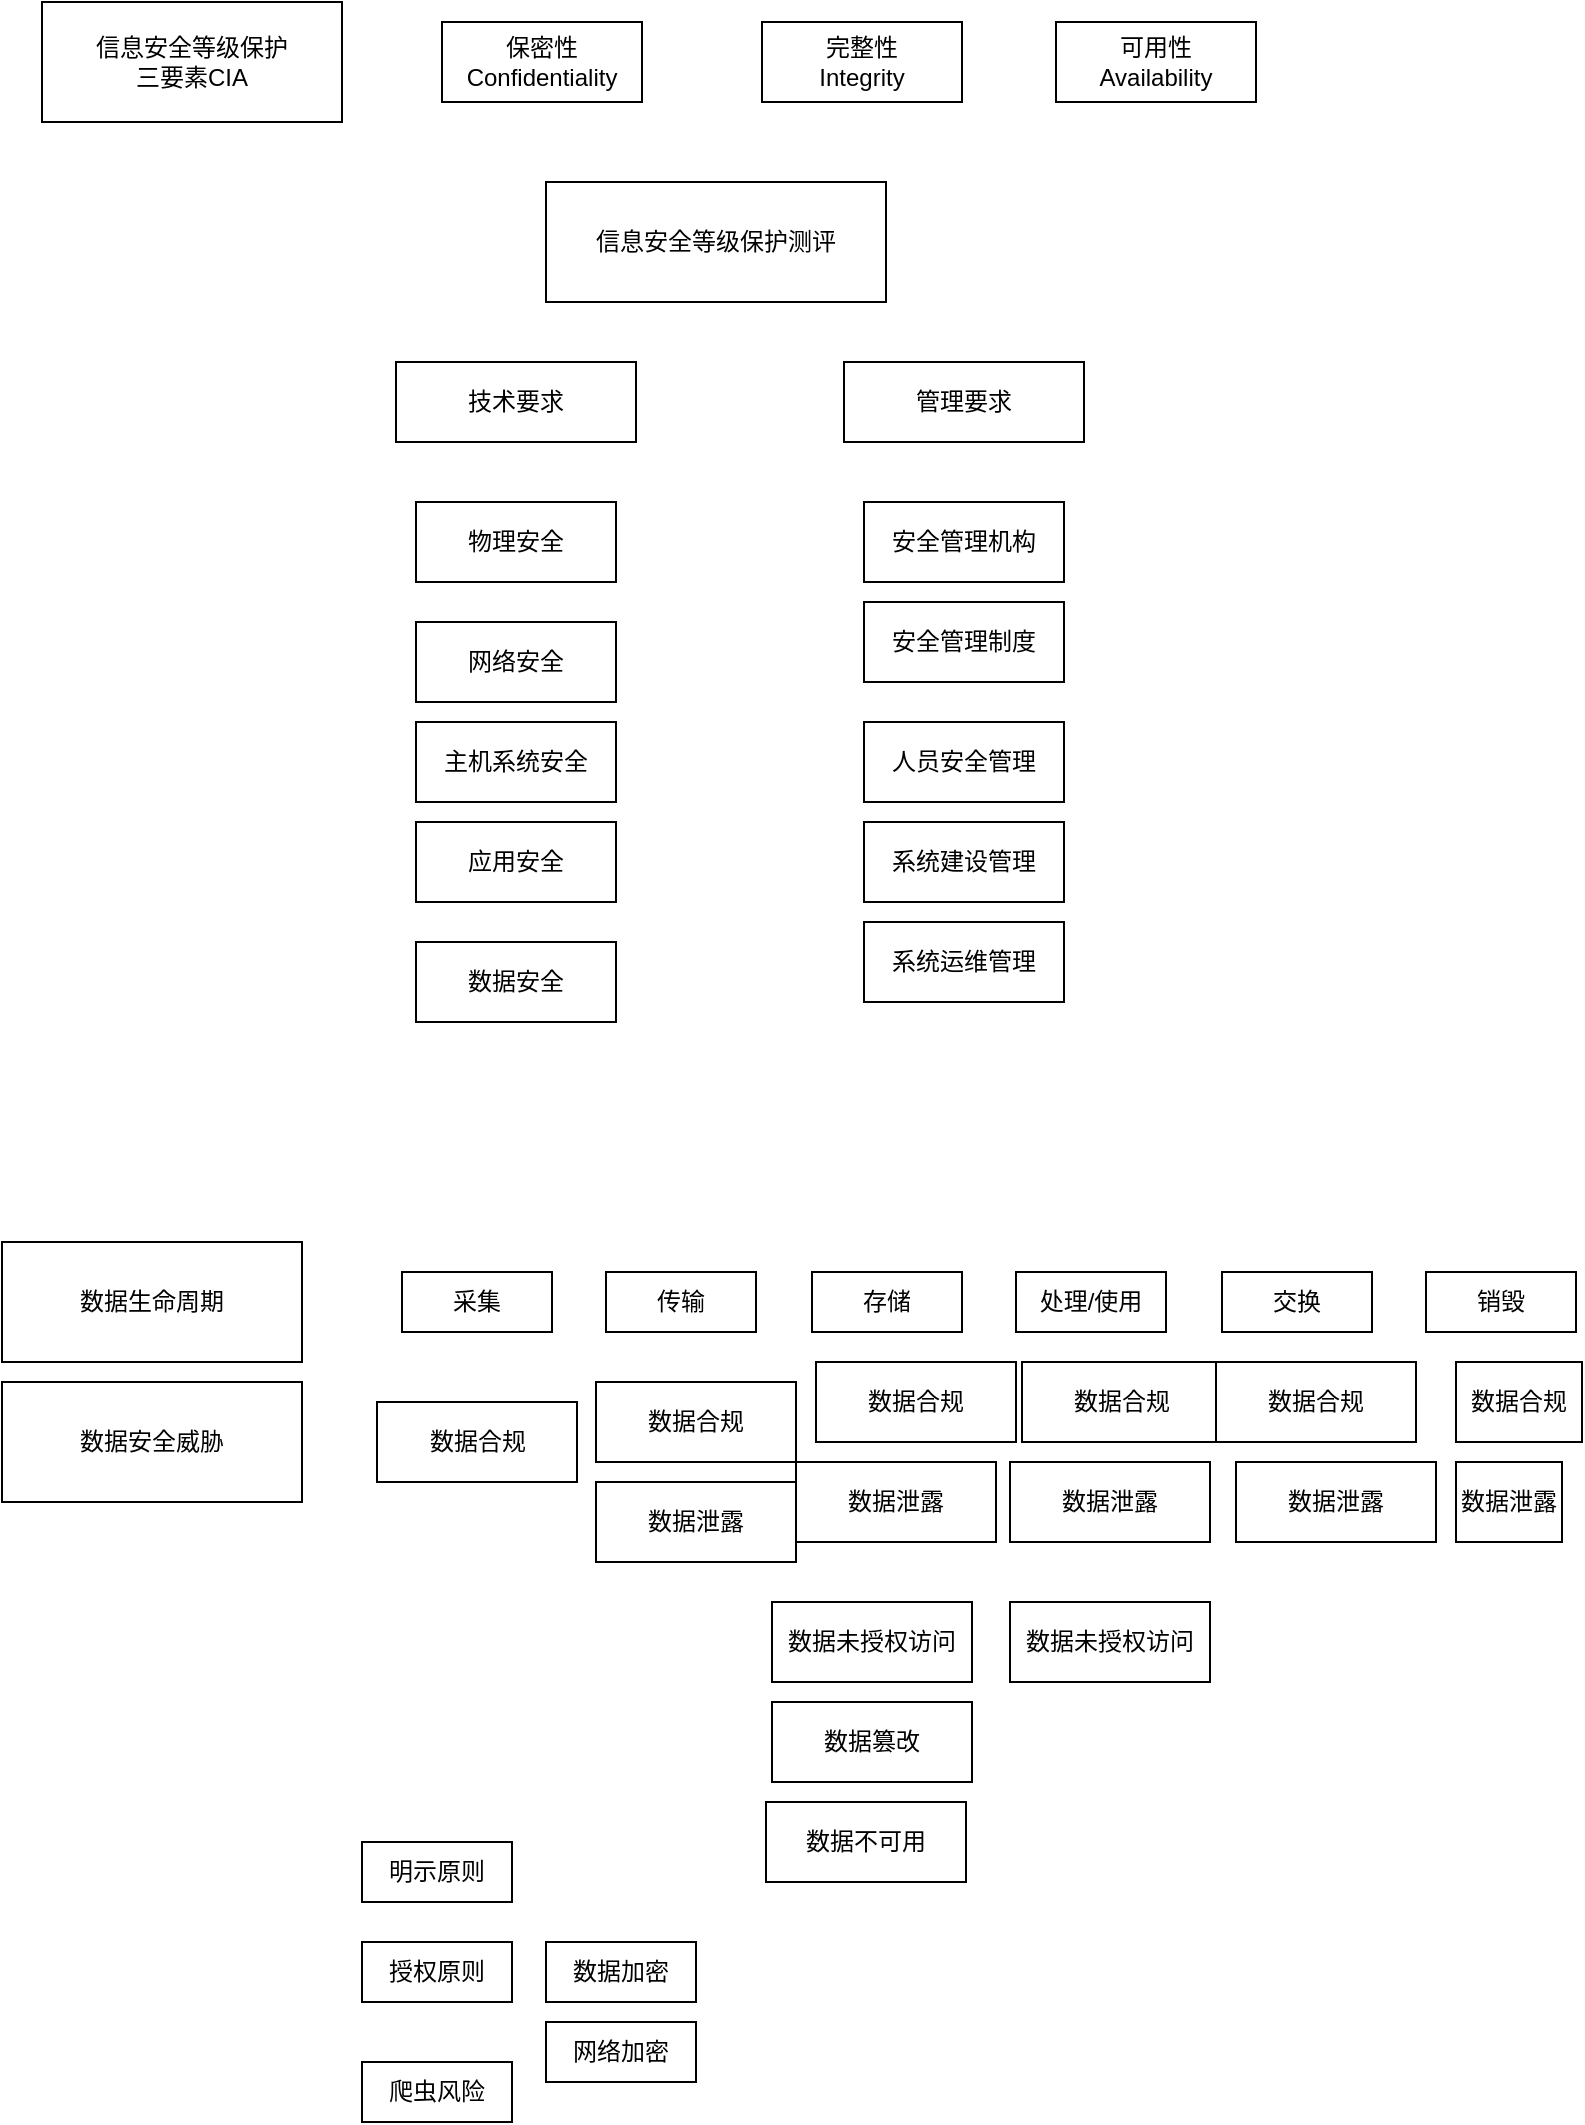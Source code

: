 <mxfile version="16.2.4" type="github">
  <diagram id="-JOhpaFIr6ul0aW_N_dZ" name="第 1 页">
    <mxGraphModel dx="1038" dy="579" grid="1" gridSize="10" guides="1" tooltips="1" connect="1" arrows="1" fold="1" page="1" pageScale="1" pageWidth="827" pageHeight="1169" math="0" shadow="0">
      <root>
        <mxCell id="0" />
        <mxCell id="1" parent="0" />
        <mxCell id="Qo1XsZpEyyAop7OG32ix-1" value="数据生命周期" style="rounded=0;whiteSpace=wrap;html=1;" parent="1" vertex="1">
          <mxGeometry x="20" y="650" width="150" height="60" as="geometry" />
        </mxCell>
        <mxCell id="Qo1XsZpEyyAop7OG32ix-2" value="采集" style="rounded=0;whiteSpace=wrap;html=1;" parent="1" vertex="1">
          <mxGeometry x="220" y="665" width="75" height="30" as="geometry" />
        </mxCell>
        <mxCell id="Qo1XsZpEyyAop7OG32ix-3" value="传输" style="rounded=0;whiteSpace=wrap;html=1;" parent="1" vertex="1">
          <mxGeometry x="322" y="665" width="75" height="30" as="geometry" />
        </mxCell>
        <mxCell id="Qo1XsZpEyyAop7OG32ix-4" value="存储" style="rounded=0;whiteSpace=wrap;html=1;" parent="1" vertex="1">
          <mxGeometry x="425" y="665" width="75" height="30" as="geometry" />
        </mxCell>
        <mxCell id="Qo1XsZpEyyAop7OG32ix-5" value="处理/使用" style="rounded=0;whiteSpace=wrap;html=1;" parent="1" vertex="1">
          <mxGeometry x="527" y="665" width="75" height="30" as="geometry" />
        </mxCell>
        <mxCell id="Qo1XsZpEyyAop7OG32ix-6" value="交换" style="rounded=0;whiteSpace=wrap;html=1;" parent="1" vertex="1">
          <mxGeometry x="630" y="665" width="75" height="30" as="geometry" />
        </mxCell>
        <mxCell id="Qo1XsZpEyyAop7OG32ix-7" value="销毁" style="rounded=0;whiteSpace=wrap;html=1;" parent="1" vertex="1">
          <mxGeometry x="732" y="665" width="75" height="30" as="geometry" />
        </mxCell>
        <mxCell id="Qo1XsZpEyyAop7OG32ix-8" value="信息安全等级保护&lt;br&gt;三要素CIA" style="rounded=0;whiteSpace=wrap;html=1;" parent="1" vertex="1">
          <mxGeometry x="40" y="30" width="150" height="60" as="geometry" />
        </mxCell>
        <mxCell id="Qo1XsZpEyyAop7OG32ix-9" value="保密性&lt;br&gt;Confidentiality" style="rounded=0;whiteSpace=wrap;html=1;" parent="1" vertex="1">
          <mxGeometry x="240" y="40" width="100" height="40" as="geometry" />
        </mxCell>
        <mxCell id="Qo1XsZpEyyAop7OG32ix-10" value="完整性&lt;br&gt;Integrity" style="rounded=0;whiteSpace=wrap;html=1;" parent="1" vertex="1">
          <mxGeometry x="400" y="40" width="100" height="40" as="geometry" />
        </mxCell>
        <mxCell id="Qo1XsZpEyyAop7OG32ix-11" value="可用性&lt;br&gt;Availability" style="rounded=0;whiteSpace=wrap;html=1;" parent="1" vertex="1">
          <mxGeometry x="547" y="40" width="100" height="40" as="geometry" />
        </mxCell>
        <mxCell id="BcR8lCa2Gur--fkkyS4Y-1" value="数据安全威胁" style="rounded=0;whiteSpace=wrap;html=1;" vertex="1" parent="1">
          <mxGeometry x="20" y="720" width="150" height="60" as="geometry" />
        </mxCell>
        <mxCell id="BcR8lCa2Gur--fkkyS4Y-2" value="数据合规" style="rounded=0;whiteSpace=wrap;html=1;" vertex="1" parent="1">
          <mxGeometry x="207.5" y="730" width="100" height="40" as="geometry" />
        </mxCell>
        <mxCell id="BcR8lCa2Gur--fkkyS4Y-3" value="数据不可用" style="rounded=0;whiteSpace=wrap;html=1;" vertex="1" parent="1">
          <mxGeometry x="402" y="930" width="100" height="40" as="geometry" />
        </mxCell>
        <mxCell id="BcR8lCa2Gur--fkkyS4Y-4" value="数据未授权访问" style="rounded=0;whiteSpace=wrap;html=1;" vertex="1" parent="1">
          <mxGeometry x="405" y="830" width="100" height="40" as="geometry" />
        </mxCell>
        <mxCell id="BcR8lCa2Gur--fkkyS4Y-5" value="数据泄露" style="rounded=0;whiteSpace=wrap;html=1;" vertex="1" parent="1">
          <mxGeometry x="317" y="770" width="100" height="40" as="geometry" />
        </mxCell>
        <mxCell id="BcR8lCa2Gur--fkkyS4Y-6" value="数据篡改" style="rounded=0;whiteSpace=wrap;html=1;" vertex="1" parent="1">
          <mxGeometry x="405" y="880" width="100" height="40" as="geometry" />
        </mxCell>
        <mxCell id="BcR8lCa2Gur--fkkyS4Y-14" value="数据泄露" style="rounded=0;whiteSpace=wrap;html=1;" vertex="1" parent="1">
          <mxGeometry x="417" y="760" width="100" height="40" as="geometry" />
        </mxCell>
        <mxCell id="BcR8lCa2Gur--fkkyS4Y-15" value="数据泄露" style="rounded=0;whiteSpace=wrap;html=1;" vertex="1" parent="1">
          <mxGeometry x="524" y="760" width="100" height="40" as="geometry" />
        </mxCell>
        <mxCell id="BcR8lCa2Gur--fkkyS4Y-16" value="数据未授权访问" style="rounded=0;whiteSpace=wrap;html=1;" vertex="1" parent="1">
          <mxGeometry x="524" y="830" width="100" height="40" as="geometry" />
        </mxCell>
        <mxCell id="BcR8lCa2Gur--fkkyS4Y-17" value="数据泄露" style="rounded=0;whiteSpace=wrap;html=1;" vertex="1" parent="1">
          <mxGeometry x="637" y="760" width="100" height="40" as="geometry" />
        </mxCell>
        <mxCell id="BcR8lCa2Gur--fkkyS4Y-18" value="数据泄露" style="rounded=0;whiteSpace=wrap;html=1;" vertex="1" parent="1">
          <mxGeometry x="747" y="760" width="53" height="40" as="geometry" />
        </mxCell>
        <mxCell id="BcR8lCa2Gur--fkkyS4Y-19" value="数据合规" style="rounded=0;whiteSpace=wrap;html=1;" vertex="1" parent="1">
          <mxGeometry x="317" y="720" width="100" height="40" as="geometry" />
        </mxCell>
        <mxCell id="BcR8lCa2Gur--fkkyS4Y-20" value="数据合规" style="rounded=0;whiteSpace=wrap;html=1;" vertex="1" parent="1">
          <mxGeometry x="427" y="710" width="100" height="40" as="geometry" />
        </mxCell>
        <mxCell id="BcR8lCa2Gur--fkkyS4Y-21" value="数据合规" style="rounded=0;whiteSpace=wrap;html=1;" vertex="1" parent="1">
          <mxGeometry x="530" y="710" width="100" height="40" as="geometry" />
        </mxCell>
        <mxCell id="BcR8lCa2Gur--fkkyS4Y-22" value="数据合规" style="rounded=0;whiteSpace=wrap;html=1;" vertex="1" parent="1">
          <mxGeometry x="627" y="710" width="100" height="40" as="geometry" />
        </mxCell>
        <mxCell id="BcR8lCa2Gur--fkkyS4Y-23" value="数据合规" style="rounded=0;whiteSpace=wrap;html=1;" vertex="1" parent="1">
          <mxGeometry x="747" y="710" width="63" height="40" as="geometry" />
        </mxCell>
        <mxCell id="BcR8lCa2Gur--fkkyS4Y-24" value="信息安全等级保护测评" style="rounded=0;whiteSpace=wrap;html=1;" vertex="1" parent="1">
          <mxGeometry x="292" y="120" width="170" height="60" as="geometry" />
        </mxCell>
        <mxCell id="BcR8lCa2Gur--fkkyS4Y-25" value="技术要求" style="rounded=0;whiteSpace=wrap;html=1;" vertex="1" parent="1">
          <mxGeometry x="217" y="210" width="120" height="40" as="geometry" />
        </mxCell>
        <mxCell id="BcR8lCa2Gur--fkkyS4Y-26" value="管理要求" style="rounded=0;whiteSpace=wrap;html=1;" vertex="1" parent="1">
          <mxGeometry x="441" y="210" width="120" height="40" as="geometry" />
        </mxCell>
        <mxCell id="BcR8lCa2Gur--fkkyS4Y-27" value="物理安全" style="rounded=0;whiteSpace=wrap;html=1;" vertex="1" parent="1">
          <mxGeometry x="227" y="280" width="100" height="40" as="geometry" />
        </mxCell>
        <mxCell id="BcR8lCa2Gur--fkkyS4Y-28" value="网络安全" style="rounded=0;whiteSpace=wrap;html=1;" vertex="1" parent="1">
          <mxGeometry x="227" y="340" width="100" height="40" as="geometry" />
        </mxCell>
        <mxCell id="BcR8lCa2Gur--fkkyS4Y-29" value="主机系统安全" style="rounded=0;whiteSpace=wrap;html=1;" vertex="1" parent="1">
          <mxGeometry x="227" y="390" width="100" height="40" as="geometry" />
        </mxCell>
        <mxCell id="BcR8lCa2Gur--fkkyS4Y-30" value="应用安全" style="rounded=0;whiteSpace=wrap;html=1;" vertex="1" parent="1">
          <mxGeometry x="227" y="440" width="100" height="40" as="geometry" />
        </mxCell>
        <mxCell id="BcR8lCa2Gur--fkkyS4Y-31" value="数据安全" style="rounded=0;whiteSpace=wrap;html=1;" vertex="1" parent="1">
          <mxGeometry x="227" y="500" width="100" height="40" as="geometry" />
        </mxCell>
        <mxCell id="BcR8lCa2Gur--fkkyS4Y-32" value="安全管理机构" style="rounded=0;whiteSpace=wrap;html=1;" vertex="1" parent="1">
          <mxGeometry x="451" y="280" width="100" height="40" as="geometry" />
        </mxCell>
        <mxCell id="BcR8lCa2Gur--fkkyS4Y-33" value="安全管理制度" style="rounded=0;whiteSpace=wrap;html=1;" vertex="1" parent="1">
          <mxGeometry x="451" y="330" width="100" height="40" as="geometry" />
        </mxCell>
        <mxCell id="BcR8lCa2Gur--fkkyS4Y-34" value="人员安全管理" style="rounded=0;whiteSpace=wrap;html=1;" vertex="1" parent="1">
          <mxGeometry x="451" y="390" width="100" height="40" as="geometry" />
        </mxCell>
        <mxCell id="BcR8lCa2Gur--fkkyS4Y-35" value="系统建设管理" style="rounded=0;whiteSpace=wrap;html=1;" vertex="1" parent="1">
          <mxGeometry x="451" y="440" width="100" height="40" as="geometry" />
        </mxCell>
        <mxCell id="BcR8lCa2Gur--fkkyS4Y-36" value="系统运维管理" style="rounded=0;whiteSpace=wrap;html=1;" vertex="1" parent="1">
          <mxGeometry x="451" y="490" width="100" height="40" as="geometry" />
        </mxCell>
        <mxCell id="BcR8lCa2Gur--fkkyS4Y-37" value="授权原则" style="rounded=0;whiteSpace=wrap;html=1;" vertex="1" parent="1">
          <mxGeometry x="200" y="1000" width="75" height="30" as="geometry" />
        </mxCell>
        <mxCell id="BcR8lCa2Gur--fkkyS4Y-38" value="明示原则" style="rounded=0;whiteSpace=wrap;html=1;" vertex="1" parent="1">
          <mxGeometry x="200" y="950" width="75" height="30" as="geometry" />
        </mxCell>
        <mxCell id="BcR8lCa2Gur--fkkyS4Y-39" value="数据加密" style="rounded=0;whiteSpace=wrap;html=1;" vertex="1" parent="1">
          <mxGeometry x="292" y="1000" width="75" height="30" as="geometry" />
        </mxCell>
        <mxCell id="BcR8lCa2Gur--fkkyS4Y-40" value="网络加密" style="rounded=0;whiteSpace=wrap;html=1;" vertex="1" parent="1">
          <mxGeometry x="292" y="1040" width="75" height="30" as="geometry" />
        </mxCell>
        <mxCell id="BcR8lCa2Gur--fkkyS4Y-41" value="爬虫风险" style="rounded=0;whiteSpace=wrap;html=1;" vertex="1" parent="1">
          <mxGeometry x="200" y="1060" width="75" height="30" as="geometry" />
        </mxCell>
      </root>
    </mxGraphModel>
  </diagram>
</mxfile>
